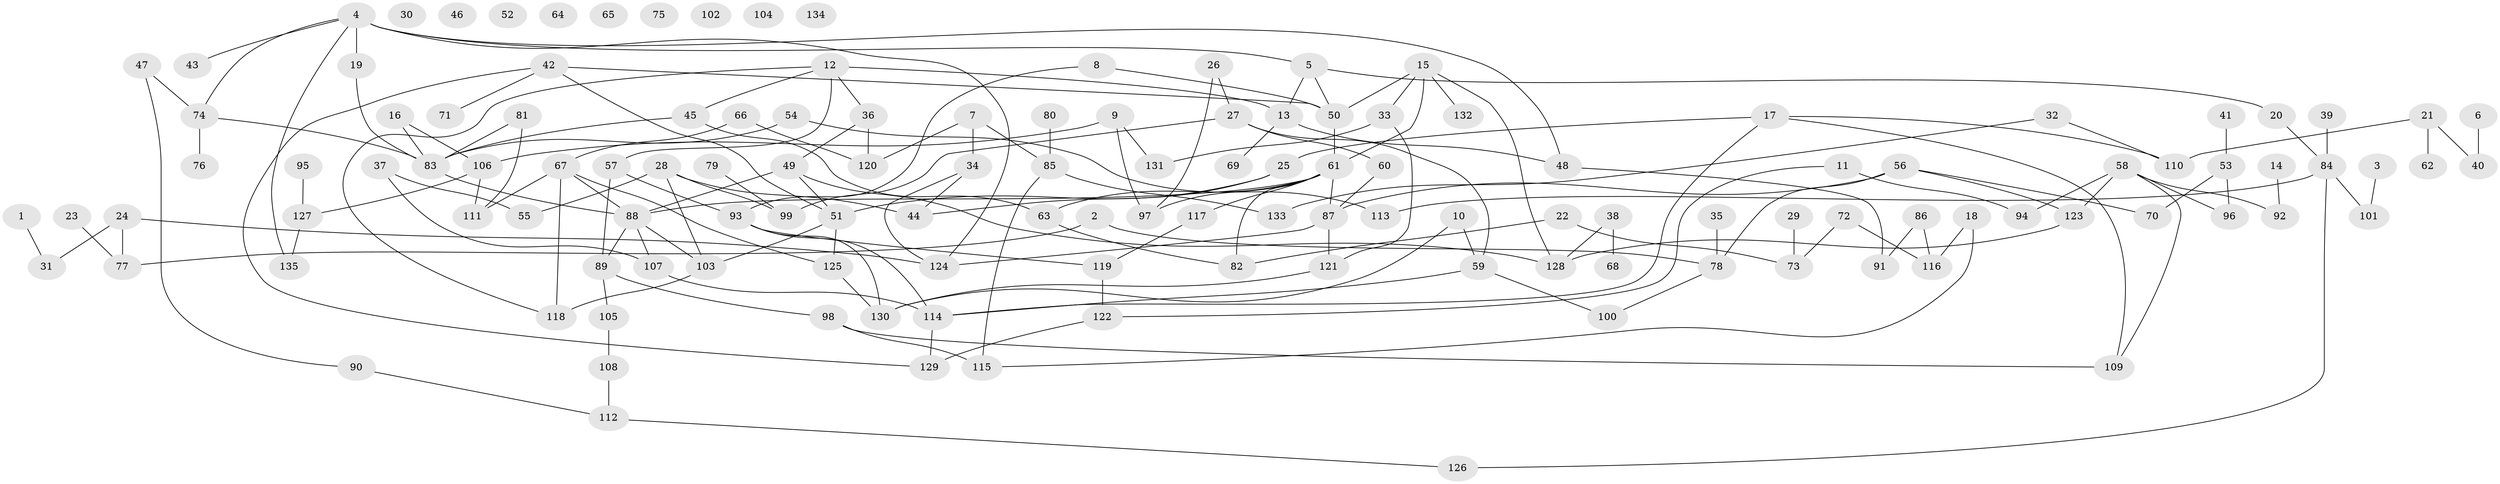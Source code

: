 // Generated by graph-tools (version 1.1) at 2025/13/03/09/25 04:13:12]
// undirected, 135 vertices, 178 edges
graph export_dot {
graph [start="1"]
  node [color=gray90,style=filled];
  1;
  2;
  3;
  4;
  5;
  6;
  7;
  8;
  9;
  10;
  11;
  12;
  13;
  14;
  15;
  16;
  17;
  18;
  19;
  20;
  21;
  22;
  23;
  24;
  25;
  26;
  27;
  28;
  29;
  30;
  31;
  32;
  33;
  34;
  35;
  36;
  37;
  38;
  39;
  40;
  41;
  42;
  43;
  44;
  45;
  46;
  47;
  48;
  49;
  50;
  51;
  52;
  53;
  54;
  55;
  56;
  57;
  58;
  59;
  60;
  61;
  62;
  63;
  64;
  65;
  66;
  67;
  68;
  69;
  70;
  71;
  72;
  73;
  74;
  75;
  76;
  77;
  78;
  79;
  80;
  81;
  82;
  83;
  84;
  85;
  86;
  87;
  88;
  89;
  90;
  91;
  92;
  93;
  94;
  95;
  96;
  97;
  98;
  99;
  100;
  101;
  102;
  103;
  104;
  105;
  106;
  107;
  108;
  109;
  110;
  111;
  112;
  113;
  114;
  115;
  116;
  117;
  118;
  119;
  120;
  121;
  122;
  123;
  124;
  125;
  126;
  127;
  128;
  129;
  130;
  131;
  132;
  133;
  134;
  135;
  1 -- 31;
  2 -- 77;
  2 -- 78;
  3 -- 101;
  4 -- 5;
  4 -- 19;
  4 -- 43;
  4 -- 48;
  4 -- 74;
  4 -- 124;
  4 -- 135;
  5 -- 13;
  5 -- 20;
  5 -- 50;
  6 -- 40;
  7 -- 34;
  7 -- 85;
  7 -- 120;
  8 -- 50;
  8 -- 93;
  9 -- 97;
  9 -- 106;
  9 -- 131;
  10 -- 59;
  10 -- 130;
  11 -- 94;
  11 -- 122;
  12 -- 13;
  12 -- 36;
  12 -- 45;
  12 -- 57;
  12 -- 118;
  13 -- 48;
  13 -- 69;
  14 -- 92;
  15 -- 33;
  15 -- 50;
  15 -- 61;
  15 -- 128;
  15 -- 132;
  16 -- 83;
  16 -- 106;
  17 -- 25;
  17 -- 109;
  17 -- 110;
  17 -- 114;
  18 -- 115;
  18 -- 116;
  19 -- 83;
  20 -- 84;
  21 -- 40;
  21 -- 62;
  21 -- 110;
  22 -- 73;
  22 -- 82;
  23 -- 77;
  24 -- 31;
  24 -- 77;
  24 -- 124;
  25 -- 44;
  25 -- 51;
  26 -- 27;
  26 -- 97;
  27 -- 59;
  27 -- 60;
  27 -- 99;
  28 -- 44;
  28 -- 55;
  28 -- 99;
  28 -- 103;
  29 -- 73;
  32 -- 110;
  32 -- 133;
  33 -- 121;
  33 -- 131;
  34 -- 44;
  34 -- 124;
  35 -- 78;
  36 -- 49;
  36 -- 120;
  37 -- 55;
  37 -- 107;
  38 -- 68;
  38 -- 128;
  39 -- 84;
  41 -- 53;
  42 -- 50;
  42 -- 51;
  42 -- 71;
  42 -- 129;
  45 -- 63;
  45 -- 83;
  47 -- 74;
  47 -- 90;
  48 -- 91;
  49 -- 51;
  49 -- 88;
  49 -- 128;
  50 -- 61;
  51 -- 103;
  51 -- 125;
  53 -- 70;
  53 -- 96;
  54 -- 83;
  54 -- 113;
  56 -- 70;
  56 -- 78;
  56 -- 87;
  56 -- 123;
  57 -- 89;
  57 -- 93;
  58 -- 92;
  58 -- 94;
  58 -- 96;
  58 -- 109;
  58 -- 123;
  59 -- 100;
  59 -- 114;
  60 -- 87;
  61 -- 63;
  61 -- 82;
  61 -- 87;
  61 -- 88;
  61 -- 97;
  61 -- 117;
  63 -- 82;
  66 -- 67;
  66 -- 120;
  67 -- 88;
  67 -- 111;
  67 -- 118;
  67 -- 125;
  72 -- 73;
  72 -- 116;
  74 -- 76;
  74 -- 83;
  78 -- 100;
  79 -- 99;
  80 -- 85;
  81 -- 83;
  81 -- 111;
  83 -- 88;
  84 -- 101;
  84 -- 113;
  84 -- 126;
  85 -- 115;
  85 -- 133;
  86 -- 91;
  86 -- 116;
  87 -- 121;
  87 -- 124;
  88 -- 89;
  88 -- 103;
  88 -- 107;
  89 -- 98;
  89 -- 105;
  90 -- 112;
  93 -- 114;
  93 -- 119;
  93 -- 130;
  95 -- 127;
  98 -- 109;
  98 -- 115;
  103 -- 118;
  105 -- 108;
  106 -- 111;
  106 -- 127;
  107 -- 114;
  108 -- 112;
  112 -- 126;
  114 -- 129;
  117 -- 119;
  119 -- 122;
  121 -- 130;
  122 -- 129;
  123 -- 128;
  125 -- 130;
  127 -- 135;
}
